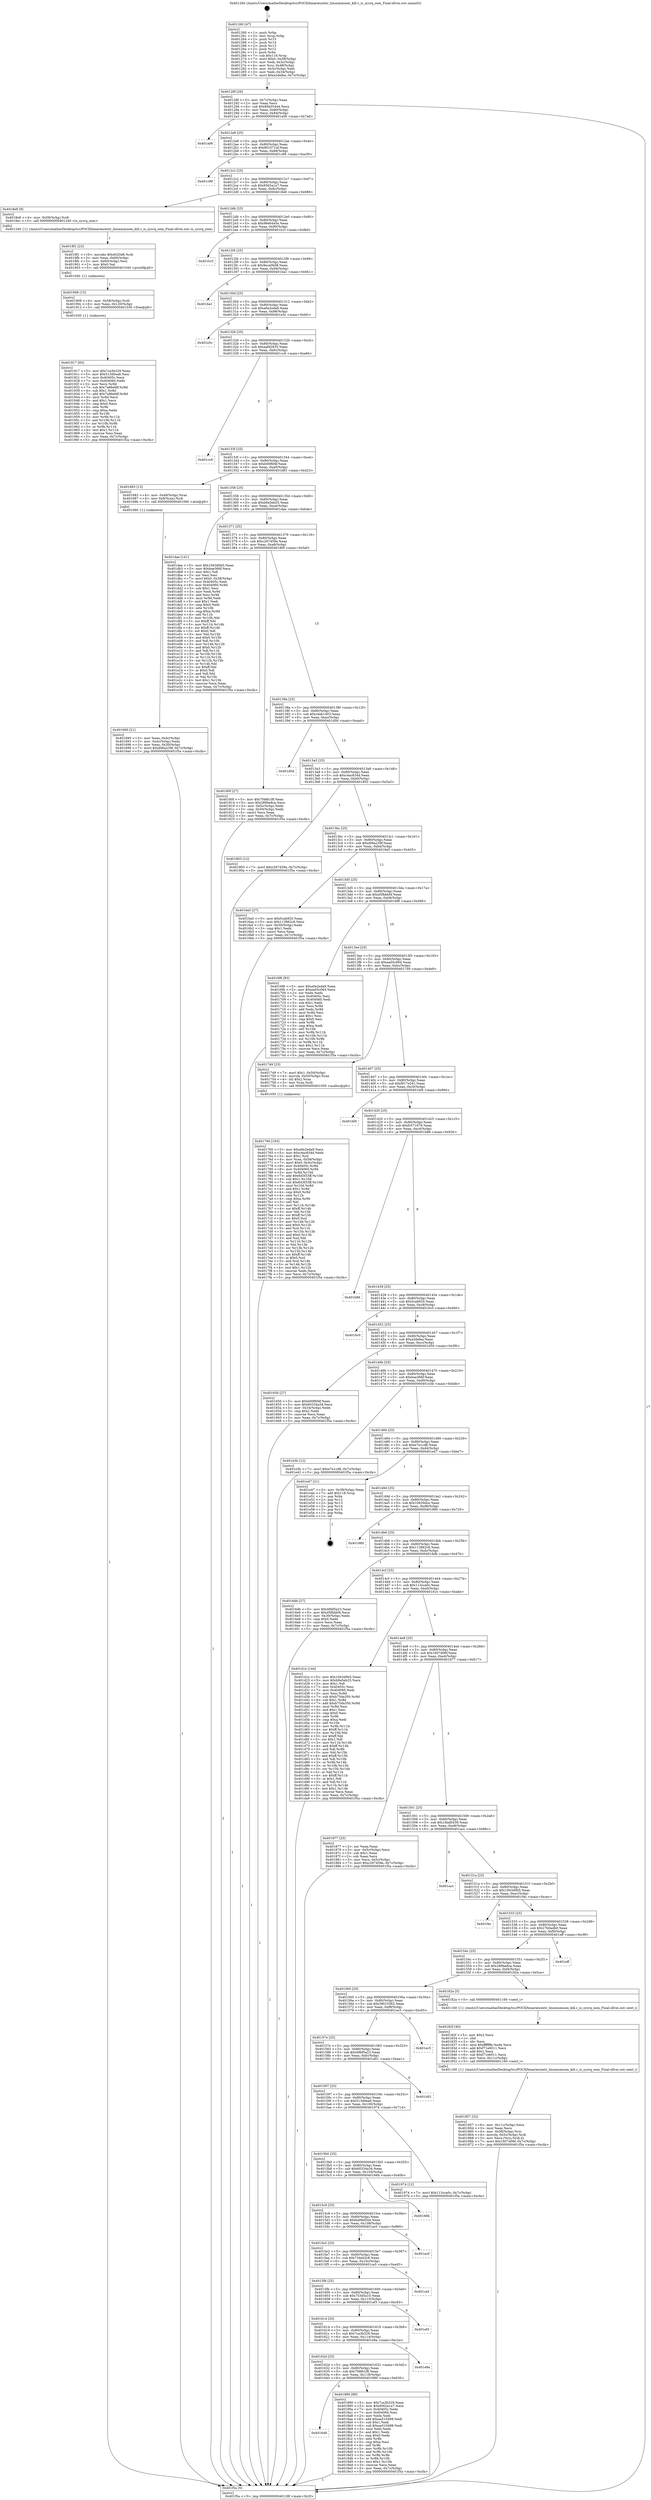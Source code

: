 digraph "0x401260" {
  label = "0x401260 (/mnt/c/Users/mathe/Desktop/tcc/POCII/binaries/extr_linuxmmoom_kill.c_is_sysrq_oom_Final-ollvm.out::main(0))"
  labelloc = "t"
  node[shape=record]

  Entry [label="",width=0.3,height=0.3,shape=circle,fillcolor=black,style=filled]
  "0x40128f" [label="{
     0x40128f [26]\l
     | [instrs]\l
     &nbsp;&nbsp;0x40128f \<+3\>: mov -0x7c(%rbp),%eax\l
     &nbsp;&nbsp;0x401292 \<+2\>: mov %eax,%ecx\l
     &nbsp;&nbsp;0x401294 \<+6\>: sub $0x89a55444,%ecx\l
     &nbsp;&nbsp;0x40129a \<+3\>: mov %eax,-0x80(%rbp)\l
     &nbsp;&nbsp;0x40129d \<+6\>: mov %ecx,-0x84(%rbp)\l
     &nbsp;&nbsp;0x4012a3 \<+6\>: je 0000000000401a06 \<main+0x7a6\>\l
  }"]
  "0x401a06" [label="{
     0x401a06\l
  }", style=dashed]
  "0x4012a9" [label="{
     0x4012a9 [25]\l
     | [instrs]\l
     &nbsp;&nbsp;0x4012a9 \<+5\>: jmp 00000000004012ae \<main+0x4e\>\l
     &nbsp;&nbsp;0x4012ae \<+3\>: mov -0x80(%rbp),%eax\l
     &nbsp;&nbsp;0x4012b1 \<+5\>: sub $0x901071af,%eax\l
     &nbsp;&nbsp;0x4012b6 \<+6\>: mov %eax,-0x88(%rbp)\l
     &nbsp;&nbsp;0x4012bc \<+6\>: je 0000000000401c99 \<main+0xa39\>\l
  }"]
  Exit [label="",width=0.3,height=0.3,shape=circle,fillcolor=black,style=filled,peripheries=2]
  "0x401c99" [label="{
     0x401c99\l
  }", style=dashed]
  "0x4012c2" [label="{
     0x4012c2 [25]\l
     | [instrs]\l
     &nbsp;&nbsp;0x4012c2 \<+5\>: jmp 00000000004012c7 \<main+0x67\>\l
     &nbsp;&nbsp;0x4012c7 \<+3\>: mov -0x80(%rbp),%eax\l
     &nbsp;&nbsp;0x4012ca \<+5\>: sub $0x9562a1a7,%eax\l
     &nbsp;&nbsp;0x4012cf \<+6\>: mov %eax,-0x8c(%rbp)\l
     &nbsp;&nbsp;0x4012d5 \<+6\>: je 00000000004018e8 \<main+0x688\>\l
  }"]
  "0x401917" [label="{
     0x401917 [93]\l
     | [instrs]\l
     &nbsp;&nbsp;0x401917 \<+5\>: mov $0x7ca3b329,%eax\l
     &nbsp;&nbsp;0x40191c \<+5\>: mov $0x513d0ea6,%esi\l
     &nbsp;&nbsp;0x401921 \<+7\>: mov 0x40405c,%ecx\l
     &nbsp;&nbsp;0x401928 \<+7\>: mov 0x404060,%edx\l
     &nbsp;&nbsp;0x40192f \<+3\>: mov %ecx,%r8d\l
     &nbsp;&nbsp;0x401932 \<+7\>: sub $0x7a86efdf,%r8d\l
     &nbsp;&nbsp;0x401939 \<+4\>: sub $0x1,%r8d\l
     &nbsp;&nbsp;0x40193d \<+7\>: add $0x7a86efdf,%r8d\l
     &nbsp;&nbsp;0x401944 \<+4\>: imul %r8d,%ecx\l
     &nbsp;&nbsp;0x401948 \<+3\>: and $0x1,%ecx\l
     &nbsp;&nbsp;0x40194b \<+3\>: cmp $0x0,%ecx\l
     &nbsp;&nbsp;0x40194e \<+4\>: sete %r9b\l
     &nbsp;&nbsp;0x401952 \<+3\>: cmp $0xa,%edx\l
     &nbsp;&nbsp;0x401955 \<+4\>: setl %r10b\l
     &nbsp;&nbsp;0x401959 \<+3\>: mov %r9b,%r11b\l
     &nbsp;&nbsp;0x40195c \<+3\>: and %r10b,%r11b\l
     &nbsp;&nbsp;0x40195f \<+3\>: xor %r10b,%r9b\l
     &nbsp;&nbsp;0x401962 \<+3\>: or %r9b,%r11b\l
     &nbsp;&nbsp;0x401965 \<+4\>: test $0x1,%r11b\l
     &nbsp;&nbsp;0x401969 \<+3\>: cmovne %esi,%eax\l
     &nbsp;&nbsp;0x40196c \<+3\>: mov %eax,-0x7c(%rbp)\l
     &nbsp;&nbsp;0x40196f \<+5\>: jmp 0000000000401f5a \<main+0xcfa\>\l
  }"]
  "0x4018e8" [label="{
     0x4018e8 [9]\l
     | [instrs]\l
     &nbsp;&nbsp;0x4018e8 \<+4\>: mov -0x58(%rbp),%rdi\l
     &nbsp;&nbsp;0x4018ec \<+5\>: call 0000000000401240 \<is_sysrq_oom\>\l
     | [calls]\l
     &nbsp;&nbsp;0x401240 \{1\} (/mnt/c/Users/mathe/Desktop/tcc/POCII/binaries/extr_linuxmmoom_kill.c_is_sysrq_oom_Final-ollvm.out::is_sysrq_oom)\l
  }"]
  "0x4012db" [label="{
     0x4012db [25]\l
     | [instrs]\l
     &nbsp;&nbsp;0x4012db \<+5\>: jmp 00000000004012e0 \<main+0x80\>\l
     &nbsp;&nbsp;0x4012e0 \<+3\>: mov -0x80(%rbp),%eax\l
     &nbsp;&nbsp;0x4012e3 \<+5\>: sub $0x98e6445e,%eax\l
     &nbsp;&nbsp;0x4012e8 \<+6\>: mov %eax,-0x90(%rbp)\l
     &nbsp;&nbsp;0x4012ee \<+6\>: je 0000000000401b1f \<main+0x8bf\>\l
  }"]
  "0x401908" [label="{
     0x401908 [15]\l
     | [instrs]\l
     &nbsp;&nbsp;0x401908 \<+4\>: mov -0x58(%rbp),%rdi\l
     &nbsp;&nbsp;0x40190c \<+6\>: mov %eax,-0x120(%rbp)\l
     &nbsp;&nbsp;0x401912 \<+5\>: call 0000000000401030 \<free@plt\>\l
     | [calls]\l
     &nbsp;&nbsp;0x401030 \{1\} (unknown)\l
  }"]
  "0x401b1f" [label="{
     0x401b1f\l
  }", style=dashed]
  "0x4012f4" [label="{
     0x4012f4 [25]\l
     | [instrs]\l
     &nbsp;&nbsp;0x4012f4 \<+5\>: jmp 00000000004012f9 \<main+0x99\>\l
     &nbsp;&nbsp;0x4012f9 \<+3\>: mov -0x80(%rbp),%eax\l
     &nbsp;&nbsp;0x4012fc \<+5\>: sub $0x9ece06d8,%eax\l
     &nbsp;&nbsp;0x401301 \<+6\>: mov %eax,-0x94(%rbp)\l
     &nbsp;&nbsp;0x401307 \<+6\>: je 0000000000401ba1 \<main+0x941\>\l
  }"]
  "0x4018f1" [label="{
     0x4018f1 [23]\l
     | [instrs]\l
     &nbsp;&nbsp;0x4018f1 \<+10\>: movabs $0x4020d6,%rdi\l
     &nbsp;&nbsp;0x4018fb \<+3\>: mov %eax,-0x60(%rbp)\l
     &nbsp;&nbsp;0x4018fe \<+3\>: mov -0x60(%rbp),%esi\l
     &nbsp;&nbsp;0x401901 \<+2\>: mov $0x0,%al\l
     &nbsp;&nbsp;0x401903 \<+5\>: call 0000000000401040 \<printf@plt\>\l
     | [calls]\l
     &nbsp;&nbsp;0x401040 \{1\} (unknown)\l
  }"]
  "0x401ba1" [label="{
     0x401ba1\l
  }", style=dashed]
  "0x40130d" [label="{
     0x40130d [25]\l
     | [instrs]\l
     &nbsp;&nbsp;0x40130d \<+5\>: jmp 0000000000401312 \<main+0xb2\>\l
     &nbsp;&nbsp;0x401312 \<+3\>: mov -0x80(%rbp),%eax\l
     &nbsp;&nbsp;0x401315 \<+5\>: sub $0xa0e2eda9,%eax\l
     &nbsp;&nbsp;0x40131a \<+6\>: mov %eax,-0x98(%rbp)\l
     &nbsp;&nbsp;0x401320 \<+6\>: je 0000000000401e5c \<main+0xbfc\>\l
  }"]
  "0x401646" [label="{
     0x401646\l
  }", style=dashed]
  "0x401e5c" [label="{
     0x401e5c\l
  }", style=dashed]
  "0x401326" [label="{
     0x401326 [25]\l
     | [instrs]\l
     &nbsp;&nbsp;0x401326 \<+5\>: jmp 000000000040132b \<main+0xcb\>\l
     &nbsp;&nbsp;0x40132b \<+3\>: mov -0x80(%rbp),%eax\l
     &nbsp;&nbsp;0x40132e \<+5\>: sub $0xaafd2835,%eax\l
     &nbsp;&nbsp;0x401333 \<+6\>: mov %eax,-0x9c(%rbp)\l
     &nbsp;&nbsp;0x401339 \<+6\>: je 0000000000401cc6 \<main+0xa66\>\l
  }"]
  "0x401890" [label="{
     0x401890 [88]\l
     | [instrs]\l
     &nbsp;&nbsp;0x401890 \<+5\>: mov $0x7ca3b329,%eax\l
     &nbsp;&nbsp;0x401895 \<+5\>: mov $0x9562a1a7,%ecx\l
     &nbsp;&nbsp;0x40189a \<+7\>: mov 0x40405c,%edx\l
     &nbsp;&nbsp;0x4018a1 \<+7\>: mov 0x404060,%esi\l
     &nbsp;&nbsp;0x4018a8 \<+2\>: mov %edx,%edi\l
     &nbsp;&nbsp;0x4018aa \<+6\>: add $0xaa510498,%edi\l
     &nbsp;&nbsp;0x4018b0 \<+3\>: sub $0x1,%edi\l
     &nbsp;&nbsp;0x4018b3 \<+6\>: sub $0xaa510498,%edi\l
     &nbsp;&nbsp;0x4018b9 \<+3\>: imul %edi,%edx\l
     &nbsp;&nbsp;0x4018bc \<+3\>: and $0x1,%edx\l
     &nbsp;&nbsp;0x4018bf \<+3\>: cmp $0x0,%edx\l
     &nbsp;&nbsp;0x4018c2 \<+4\>: sete %r8b\l
     &nbsp;&nbsp;0x4018c6 \<+3\>: cmp $0xa,%esi\l
     &nbsp;&nbsp;0x4018c9 \<+4\>: setl %r9b\l
     &nbsp;&nbsp;0x4018cd \<+3\>: mov %r8b,%r10b\l
     &nbsp;&nbsp;0x4018d0 \<+3\>: and %r9b,%r10b\l
     &nbsp;&nbsp;0x4018d3 \<+3\>: xor %r9b,%r8b\l
     &nbsp;&nbsp;0x4018d6 \<+3\>: or %r8b,%r10b\l
     &nbsp;&nbsp;0x4018d9 \<+4\>: test $0x1,%r10b\l
     &nbsp;&nbsp;0x4018dd \<+3\>: cmovne %ecx,%eax\l
     &nbsp;&nbsp;0x4018e0 \<+3\>: mov %eax,-0x7c(%rbp)\l
     &nbsp;&nbsp;0x4018e3 \<+5\>: jmp 0000000000401f5a \<main+0xcfa\>\l
  }"]
  "0x401cc6" [label="{
     0x401cc6\l
  }", style=dashed]
  "0x40133f" [label="{
     0x40133f [25]\l
     | [instrs]\l
     &nbsp;&nbsp;0x40133f \<+5\>: jmp 0000000000401344 \<main+0xe4\>\l
     &nbsp;&nbsp;0x401344 \<+3\>: mov -0x80(%rbp),%eax\l
     &nbsp;&nbsp;0x401347 \<+5\>: sub $0xb00f6f4f,%eax\l
     &nbsp;&nbsp;0x40134c \<+6\>: mov %eax,-0xa0(%rbp)\l
     &nbsp;&nbsp;0x401352 \<+6\>: je 0000000000401683 \<main+0x423\>\l
  }"]
  "0x40162d" [label="{
     0x40162d [25]\l
     | [instrs]\l
     &nbsp;&nbsp;0x40162d \<+5\>: jmp 0000000000401632 \<main+0x3d2\>\l
     &nbsp;&nbsp;0x401632 \<+3\>: mov -0x80(%rbp),%eax\l
     &nbsp;&nbsp;0x401635 \<+5\>: sub $0x7f48b1f8,%eax\l
     &nbsp;&nbsp;0x40163a \<+6\>: mov %eax,-0x118(%rbp)\l
     &nbsp;&nbsp;0x401640 \<+6\>: je 0000000000401890 \<main+0x630\>\l
  }"]
  "0x401683" [label="{
     0x401683 [13]\l
     | [instrs]\l
     &nbsp;&nbsp;0x401683 \<+4\>: mov -0x48(%rbp),%rax\l
     &nbsp;&nbsp;0x401687 \<+4\>: mov 0x8(%rax),%rdi\l
     &nbsp;&nbsp;0x40168b \<+5\>: call 0000000000401060 \<atoi@plt\>\l
     | [calls]\l
     &nbsp;&nbsp;0x401060 \{1\} (unknown)\l
  }"]
  "0x401358" [label="{
     0x401358 [25]\l
     | [instrs]\l
     &nbsp;&nbsp;0x401358 \<+5\>: jmp 000000000040135d \<main+0xfd\>\l
     &nbsp;&nbsp;0x40135d \<+3\>: mov -0x80(%rbp),%eax\l
     &nbsp;&nbsp;0x401360 \<+5\>: sub $0xb9a5eb25,%eax\l
     &nbsp;&nbsp;0x401365 \<+6\>: mov %eax,-0xa4(%rbp)\l
     &nbsp;&nbsp;0x40136b \<+6\>: je 0000000000401dae \<main+0xb4e\>\l
  }"]
  "0x401e8a" [label="{
     0x401e8a\l
  }", style=dashed]
  "0x401dae" [label="{
     0x401dae [141]\l
     | [instrs]\l
     &nbsp;&nbsp;0x401dae \<+5\>: mov $0x1943d0b5,%eax\l
     &nbsp;&nbsp;0x401db3 \<+5\>: mov $0xbae366f,%ecx\l
     &nbsp;&nbsp;0x401db8 \<+2\>: mov $0x1,%dl\l
     &nbsp;&nbsp;0x401dba \<+2\>: xor %esi,%esi\l
     &nbsp;&nbsp;0x401dbc \<+7\>: movl $0x0,-0x38(%rbp)\l
     &nbsp;&nbsp;0x401dc3 \<+7\>: mov 0x40405c,%edi\l
     &nbsp;&nbsp;0x401dca \<+8\>: mov 0x404060,%r8d\l
     &nbsp;&nbsp;0x401dd2 \<+3\>: sub $0x1,%esi\l
     &nbsp;&nbsp;0x401dd5 \<+3\>: mov %edi,%r9d\l
     &nbsp;&nbsp;0x401dd8 \<+3\>: add %esi,%r9d\l
     &nbsp;&nbsp;0x401ddb \<+4\>: imul %r9d,%edi\l
     &nbsp;&nbsp;0x401ddf \<+3\>: and $0x1,%edi\l
     &nbsp;&nbsp;0x401de2 \<+3\>: cmp $0x0,%edi\l
     &nbsp;&nbsp;0x401de5 \<+4\>: sete %r10b\l
     &nbsp;&nbsp;0x401de9 \<+4\>: cmp $0xa,%r8d\l
     &nbsp;&nbsp;0x401ded \<+4\>: setl %r11b\l
     &nbsp;&nbsp;0x401df1 \<+3\>: mov %r10b,%bl\l
     &nbsp;&nbsp;0x401df4 \<+3\>: xor $0xff,%bl\l
     &nbsp;&nbsp;0x401df7 \<+3\>: mov %r11b,%r14b\l
     &nbsp;&nbsp;0x401dfa \<+4\>: xor $0xff,%r14b\l
     &nbsp;&nbsp;0x401dfe \<+3\>: xor $0x0,%dl\l
     &nbsp;&nbsp;0x401e01 \<+3\>: mov %bl,%r15b\l
     &nbsp;&nbsp;0x401e04 \<+4\>: and $0x0,%r15b\l
     &nbsp;&nbsp;0x401e08 \<+3\>: and %dl,%r10b\l
     &nbsp;&nbsp;0x401e0b \<+3\>: mov %r14b,%r12b\l
     &nbsp;&nbsp;0x401e0e \<+4\>: and $0x0,%r12b\l
     &nbsp;&nbsp;0x401e12 \<+3\>: and %dl,%r11b\l
     &nbsp;&nbsp;0x401e15 \<+3\>: or %r10b,%r15b\l
     &nbsp;&nbsp;0x401e18 \<+3\>: or %r11b,%r12b\l
     &nbsp;&nbsp;0x401e1b \<+3\>: xor %r12b,%r15b\l
     &nbsp;&nbsp;0x401e1e \<+3\>: or %r14b,%bl\l
     &nbsp;&nbsp;0x401e21 \<+3\>: xor $0xff,%bl\l
     &nbsp;&nbsp;0x401e24 \<+3\>: or $0x0,%dl\l
     &nbsp;&nbsp;0x401e27 \<+2\>: and %dl,%bl\l
     &nbsp;&nbsp;0x401e29 \<+3\>: or %bl,%r15b\l
     &nbsp;&nbsp;0x401e2c \<+4\>: test $0x1,%r15b\l
     &nbsp;&nbsp;0x401e30 \<+3\>: cmovne %ecx,%eax\l
     &nbsp;&nbsp;0x401e33 \<+3\>: mov %eax,-0x7c(%rbp)\l
     &nbsp;&nbsp;0x401e36 \<+5\>: jmp 0000000000401f5a \<main+0xcfa\>\l
  }"]
  "0x401371" [label="{
     0x401371 [25]\l
     | [instrs]\l
     &nbsp;&nbsp;0x401371 \<+5\>: jmp 0000000000401376 \<main+0x116\>\l
     &nbsp;&nbsp;0x401376 \<+3\>: mov -0x80(%rbp),%eax\l
     &nbsp;&nbsp;0x401379 \<+5\>: sub $0xc267459e,%eax\l
     &nbsp;&nbsp;0x40137e \<+6\>: mov %eax,-0xa8(%rbp)\l
     &nbsp;&nbsp;0x401384 \<+6\>: je 000000000040180f \<main+0x5af\>\l
  }"]
  "0x401614" [label="{
     0x401614 [25]\l
     | [instrs]\l
     &nbsp;&nbsp;0x401614 \<+5\>: jmp 0000000000401619 \<main+0x3b9\>\l
     &nbsp;&nbsp;0x401619 \<+3\>: mov -0x80(%rbp),%eax\l
     &nbsp;&nbsp;0x40161c \<+5\>: sub $0x7ca3b329,%eax\l
     &nbsp;&nbsp;0x401621 \<+6\>: mov %eax,-0x114(%rbp)\l
     &nbsp;&nbsp;0x401627 \<+6\>: je 0000000000401e8a \<main+0xc2a\>\l
  }"]
  "0x40180f" [label="{
     0x40180f [27]\l
     | [instrs]\l
     &nbsp;&nbsp;0x40180f \<+5\>: mov $0x7f48b1f8,%eax\l
     &nbsp;&nbsp;0x401814 \<+5\>: mov $0x289be8ca,%ecx\l
     &nbsp;&nbsp;0x401819 \<+3\>: mov -0x5c(%rbp),%edx\l
     &nbsp;&nbsp;0x40181c \<+3\>: cmp -0x50(%rbp),%edx\l
     &nbsp;&nbsp;0x40181f \<+3\>: cmovl %ecx,%eax\l
     &nbsp;&nbsp;0x401822 \<+3\>: mov %eax,-0x7c(%rbp)\l
     &nbsp;&nbsp;0x401825 \<+5\>: jmp 0000000000401f5a \<main+0xcfa\>\l
  }"]
  "0x40138a" [label="{
     0x40138a [25]\l
     | [instrs]\l
     &nbsp;&nbsp;0x40138a \<+5\>: jmp 000000000040138f \<main+0x12f\>\l
     &nbsp;&nbsp;0x40138f \<+3\>: mov -0x80(%rbp),%eax\l
     &nbsp;&nbsp;0x401392 \<+5\>: sub $0xc4ab1403,%eax\l
     &nbsp;&nbsp;0x401397 \<+6\>: mov %eax,-0xac(%rbp)\l
     &nbsp;&nbsp;0x40139d \<+6\>: je 0000000000401d0d \<main+0xaad\>\l
  }"]
  "0x401ef3" [label="{
     0x401ef3\l
  }", style=dashed]
  "0x401d0d" [label="{
     0x401d0d\l
  }", style=dashed]
  "0x4013a3" [label="{
     0x4013a3 [25]\l
     | [instrs]\l
     &nbsp;&nbsp;0x4013a3 \<+5\>: jmp 00000000004013a8 \<main+0x148\>\l
     &nbsp;&nbsp;0x4013a8 \<+3\>: mov -0x80(%rbp),%eax\l
     &nbsp;&nbsp;0x4013ab \<+5\>: sub $0xc4ac834d,%eax\l
     &nbsp;&nbsp;0x4013b0 \<+6\>: mov %eax,-0xb0(%rbp)\l
     &nbsp;&nbsp;0x4013b6 \<+6\>: je 0000000000401803 \<main+0x5a3\>\l
  }"]
  "0x4015fb" [label="{
     0x4015fb [25]\l
     | [instrs]\l
     &nbsp;&nbsp;0x4015fb \<+5\>: jmp 0000000000401600 \<main+0x3a0\>\l
     &nbsp;&nbsp;0x401600 \<+3\>: mov -0x80(%rbp),%eax\l
     &nbsp;&nbsp;0x401603 \<+5\>: sub $0x753d5a10,%eax\l
     &nbsp;&nbsp;0x401608 \<+6\>: mov %eax,-0x110(%rbp)\l
     &nbsp;&nbsp;0x40160e \<+6\>: je 0000000000401ef3 \<main+0xc93\>\l
  }"]
  "0x401803" [label="{
     0x401803 [12]\l
     | [instrs]\l
     &nbsp;&nbsp;0x401803 \<+7\>: movl $0xc267459e,-0x7c(%rbp)\l
     &nbsp;&nbsp;0x40180a \<+5\>: jmp 0000000000401f5a \<main+0xcfa\>\l
  }"]
  "0x4013bc" [label="{
     0x4013bc [25]\l
     | [instrs]\l
     &nbsp;&nbsp;0x4013bc \<+5\>: jmp 00000000004013c1 \<main+0x161\>\l
     &nbsp;&nbsp;0x4013c1 \<+3\>: mov -0x80(%rbp),%eax\l
     &nbsp;&nbsp;0x4013c4 \<+5\>: sub $0xd06a239f,%eax\l
     &nbsp;&nbsp;0x4013c9 \<+6\>: mov %eax,-0xb4(%rbp)\l
     &nbsp;&nbsp;0x4013cf \<+6\>: je 00000000004016a5 \<main+0x445\>\l
  }"]
  "0x401ca5" [label="{
     0x401ca5\l
  }", style=dashed]
  "0x4016a5" [label="{
     0x4016a5 [27]\l
     | [instrs]\l
     &nbsp;&nbsp;0x4016a5 \<+5\>: mov $0x5cab920,%eax\l
     &nbsp;&nbsp;0x4016aa \<+5\>: mov $0x113862c6,%ecx\l
     &nbsp;&nbsp;0x4016af \<+3\>: mov -0x30(%rbp),%edx\l
     &nbsp;&nbsp;0x4016b2 \<+3\>: cmp $0x1,%edx\l
     &nbsp;&nbsp;0x4016b5 \<+3\>: cmovl %ecx,%eax\l
     &nbsp;&nbsp;0x4016b8 \<+3\>: mov %eax,-0x7c(%rbp)\l
     &nbsp;&nbsp;0x4016bb \<+5\>: jmp 0000000000401f5a \<main+0xcfa\>\l
  }"]
  "0x4013d5" [label="{
     0x4013d5 [25]\l
     | [instrs]\l
     &nbsp;&nbsp;0x4013d5 \<+5\>: jmp 00000000004013da \<main+0x17a\>\l
     &nbsp;&nbsp;0x4013da \<+3\>: mov -0x80(%rbp),%eax\l
     &nbsp;&nbsp;0x4013dd \<+5\>: sub $0xd5fbbbf4,%eax\l
     &nbsp;&nbsp;0x4013e2 \<+6\>: mov %eax,-0xb8(%rbp)\l
     &nbsp;&nbsp;0x4013e8 \<+6\>: je 00000000004016f6 \<main+0x496\>\l
  }"]
  "0x4015e2" [label="{
     0x4015e2 [25]\l
     | [instrs]\l
     &nbsp;&nbsp;0x4015e2 \<+5\>: jmp 00000000004015e7 \<main+0x387\>\l
     &nbsp;&nbsp;0x4015e7 \<+3\>: mov -0x80(%rbp),%eax\l
     &nbsp;&nbsp;0x4015ea \<+5\>: sub $0x734e02c8,%eax\l
     &nbsp;&nbsp;0x4015ef \<+6\>: mov %eax,-0x10c(%rbp)\l
     &nbsp;&nbsp;0x4015f5 \<+6\>: je 0000000000401ca5 \<main+0xa45\>\l
  }"]
  "0x4016f6" [label="{
     0x4016f6 [83]\l
     | [instrs]\l
     &nbsp;&nbsp;0x4016f6 \<+5\>: mov $0xa0e2eda9,%eax\l
     &nbsp;&nbsp;0x4016fb \<+5\>: mov $0xea05c064,%ecx\l
     &nbsp;&nbsp;0x401700 \<+2\>: xor %edx,%edx\l
     &nbsp;&nbsp;0x401702 \<+7\>: mov 0x40405c,%esi\l
     &nbsp;&nbsp;0x401709 \<+7\>: mov 0x404060,%edi\l
     &nbsp;&nbsp;0x401710 \<+3\>: sub $0x1,%edx\l
     &nbsp;&nbsp;0x401713 \<+3\>: mov %esi,%r8d\l
     &nbsp;&nbsp;0x401716 \<+3\>: add %edx,%r8d\l
     &nbsp;&nbsp;0x401719 \<+4\>: imul %r8d,%esi\l
     &nbsp;&nbsp;0x40171d \<+3\>: and $0x1,%esi\l
     &nbsp;&nbsp;0x401720 \<+3\>: cmp $0x0,%esi\l
     &nbsp;&nbsp;0x401723 \<+4\>: sete %r9b\l
     &nbsp;&nbsp;0x401727 \<+3\>: cmp $0xa,%edi\l
     &nbsp;&nbsp;0x40172a \<+4\>: setl %r10b\l
     &nbsp;&nbsp;0x40172e \<+3\>: mov %r9b,%r11b\l
     &nbsp;&nbsp;0x401731 \<+3\>: and %r10b,%r11b\l
     &nbsp;&nbsp;0x401734 \<+3\>: xor %r10b,%r9b\l
     &nbsp;&nbsp;0x401737 \<+3\>: or %r9b,%r11b\l
     &nbsp;&nbsp;0x40173a \<+4\>: test $0x1,%r11b\l
     &nbsp;&nbsp;0x40173e \<+3\>: cmovne %ecx,%eax\l
     &nbsp;&nbsp;0x401741 \<+3\>: mov %eax,-0x7c(%rbp)\l
     &nbsp;&nbsp;0x401744 \<+5\>: jmp 0000000000401f5a \<main+0xcfa\>\l
  }"]
  "0x4013ee" [label="{
     0x4013ee [25]\l
     | [instrs]\l
     &nbsp;&nbsp;0x4013ee \<+5\>: jmp 00000000004013f3 \<main+0x193\>\l
     &nbsp;&nbsp;0x4013f3 \<+3\>: mov -0x80(%rbp),%eax\l
     &nbsp;&nbsp;0x4013f6 \<+5\>: sub $0xea05c064,%eax\l
     &nbsp;&nbsp;0x4013fb \<+6\>: mov %eax,-0xbc(%rbp)\l
     &nbsp;&nbsp;0x401401 \<+6\>: je 0000000000401749 \<main+0x4e9\>\l
  }"]
  "0x401ac0" [label="{
     0x401ac0\l
  }", style=dashed]
  "0x401749" [label="{
     0x401749 [23]\l
     | [instrs]\l
     &nbsp;&nbsp;0x401749 \<+7\>: movl $0x1,-0x50(%rbp)\l
     &nbsp;&nbsp;0x401750 \<+4\>: movslq -0x50(%rbp),%rax\l
     &nbsp;&nbsp;0x401754 \<+4\>: shl $0x2,%rax\l
     &nbsp;&nbsp;0x401758 \<+3\>: mov %rax,%rdi\l
     &nbsp;&nbsp;0x40175b \<+5\>: call 0000000000401050 \<malloc@plt\>\l
     | [calls]\l
     &nbsp;&nbsp;0x401050 \{1\} (unknown)\l
  }"]
  "0x401407" [label="{
     0x401407 [25]\l
     | [instrs]\l
     &nbsp;&nbsp;0x401407 \<+5\>: jmp 000000000040140c \<main+0x1ac\>\l
     &nbsp;&nbsp;0x40140c \<+3\>: mov -0x80(%rbp),%eax\l
     &nbsp;&nbsp;0x40140f \<+5\>: sub $0xf917e341,%eax\l
     &nbsp;&nbsp;0x401414 \<+6\>: mov %eax,-0xc0(%rbp)\l
     &nbsp;&nbsp;0x40141a \<+6\>: je 0000000000401bf4 \<main+0x994\>\l
  }"]
  "0x4015c9" [label="{
     0x4015c9 [25]\l
     | [instrs]\l
     &nbsp;&nbsp;0x4015c9 \<+5\>: jmp 00000000004015ce \<main+0x36e\>\l
     &nbsp;&nbsp;0x4015ce \<+3\>: mov -0x80(%rbp),%eax\l
     &nbsp;&nbsp;0x4015d1 \<+5\>: sub $0x6a06d544,%eax\l
     &nbsp;&nbsp;0x4015d6 \<+6\>: mov %eax,-0x108(%rbp)\l
     &nbsp;&nbsp;0x4015dc \<+6\>: je 0000000000401ac0 \<main+0x860\>\l
  }"]
  "0x401bf4" [label="{
     0x401bf4\l
  }", style=dashed]
  "0x401420" [label="{
     0x401420 [25]\l
     | [instrs]\l
     &nbsp;&nbsp;0x401420 \<+5\>: jmp 0000000000401425 \<main+0x1c5\>\l
     &nbsp;&nbsp;0x401425 \<+3\>: mov -0x80(%rbp),%eax\l
     &nbsp;&nbsp;0x401428 \<+5\>: sub $0xfc571676,%eax\l
     &nbsp;&nbsp;0x40142d \<+6\>: mov %eax,-0xc4(%rbp)\l
     &nbsp;&nbsp;0x401433 \<+6\>: je 0000000000401b86 \<main+0x926\>\l
  }"]
  "0x40166b" [label="{
     0x40166b\l
  }", style=dashed]
  "0x401b86" [label="{
     0x401b86\l
  }", style=dashed]
  "0x401439" [label="{
     0x401439 [25]\l
     | [instrs]\l
     &nbsp;&nbsp;0x401439 \<+5\>: jmp 000000000040143e \<main+0x1de\>\l
     &nbsp;&nbsp;0x40143e \<+3\>: mov -0x80(%rbp),%eax\l
     &nbsp;&nbsp;0x401441 \<+5\>: sub $0x5cab920,%eax\l
     &nbsp;&nbsp;0x401446 \<+6\>: mov %eax,-0xc8(%rbp)\l
     &nbsp;&nbsp;0x40144c \<+6\>: je 00000000004016c0 \<main+0x460\>\l
  }"]
  "0x4015b0" [label="{
     0x4015b0 [25]\l
     | [instrs]\l
     &nbsp;&nbsp;0x4015b0 \<+5\>: jmp 00000000004015b5 \<main+0x355\>\l
     &nbsp;&nbsp;0x4015b5 \<+3\>: mov -0x80(%rbp),%eax\l
     &nbsp;&nbsp;0x4015b8 \<+5\>: sub $0x60334a34,%eax\l
     &nbsp;&nbsp;0x4015bd \<+6\>: mov %eax,-0x104(%rbp)\l
     &nbsp;&nbsp;0x4015c3 \<+6\>: je 000000000040166b \<main+0x40b\>\l
  }"]
  "0x4016c0" [label="{
     0x4016c0\l
  }", style=dashed]
  "0x401452" [label="{
     0x401452 [25]\l
     | [instrs]\l
     &nbsp;&nbsp;0x401452 \<+5\>: jmp 0000000000401457 \<main+0x1f7\>\l
     &nbsp;&nbsp;0x401457 \<+3\>: mov -0x80(%rbp),%eax\l
     &nbsp;&nbsp;0x40145a \<+5\>: sub $0xa3defea,%eax\l
     &nbsp;&nbsp;0x40145f \<+6\>: mov %eax,-0xcc(%rbp)\l
     &nbsp;&nbsp;0x401465 \<+6\>: je 0000000000401650 \<main+0x3f0\>\l
  }"]
  "0x401974" [label="{
     0x401974 [12]\l
     | [instrs]\l
     &nbsp;&nbsp;0x401974 \<+7\>: movl $0x113cca0c,-0x7c(%rbp)\l
     &nbsp;&nbsp;0x40197b \<+5\>: jmp 0000000000401f5a \<main+0xcfa\>\l
  }"]
  "0x401650" [label="{
     0x401650 [27]\l
     | [instrs]\l
     &nbsp;&nbsp;0x401650 \<+5\>: mov $0xb00f6f4f,%eax\l
     &nbsp;&nbsp;0x401655 \<+5\>: mov $0x60334a34,%ecx\l
     &nbsp;&nbsp;0x40165a \<+3\>: mov -0x34(%rbp),%edx\l
     &nbsp;&nbsp;0x40165d \<+3\>: cmp $0x2,%edx\l
     &nbsp;&nbsp;0x401660 \<+3\>: cmovne %ecx,%eax\l
     &nbsp;&nbsp;0x401663 \<+3\>: mov %eax,-0x7c(%rbp)\l
     &nbsp;&nbsp;0x401666 \<+5\>: jmp 0000000000401f5a \<main+0xcfa\>\l
  }"]
  "0x40146b" [label="{
     0x40146b [25]\l
     | [instrs]\l
     &nbsp;&nbsp;0x40146b \<+5\>: jmp 0000000000401470 \<main+0x210\>\l
     &nbsp;&nbsp;0x401470 \<+3\>: mov -0x80(%rbp),%eax\l
     &nbsp;&nbsp;0x401473 \<+5\>: sub $0xbae366f,%eax\l
     &nbsp;&nbsp;0x401478 \<+6\>: mov %eax,-0xd0(%rbp)\l
     &nbsp;&nbsp;0x40147e \<+6\>: je 0000000000401e3b \<main+0xbdb\>\l
  }"]
  "0x401f5a" [label="{
     0x401f5a [5]\l
     | [instrs]\l
     &nbsp;&nbsp;0x401f5a \<+5\>: jmp 000000000040128f \<main+0x2f\>\l
  }"]
  "0x401260" [label="{
     0x401260 [47]\l
     | [instrs]\l
     &nbsp;&nbsp;0x401260 \<+1\>: push %rbp\l
     &nbsp;&nbsp;0x401261 \<+3\>: mov %rsp,%rbp\l
     &nbsp;&nbsp;0x401264 \<+2\>: push %r15\l
     &nbsp;&nbsp;0x401266 \<+2\>: push %r14\l
     &nbsp;&nbsp;0x401268 \<+2\>: push %r13\l
     &nbsp;&nbsp;0x40126a \<+2\>: push %r12\l
     &nbsp;&nbsp;0x40126c \<+1\>: push %rbx\l
     &nbsp;&nbsp;0x40126d \<+7\>: sub $0x118,%rsp\l
     &nbsp;&nbsp;0x401274 \<+7\>: movl $0x0,-0x38(%rbp)\l
     &nbsp;&nbsp;0x40127b \<+3\>: mov %edi,-0x3c(%rbp)\l
     &nbsp;&nbsp;0x40127e \<+4\>: mov %rsi,-0x48(%rbp)\l
     &nbsp;&nbsp;0x401282 \<+3\>: mov -0x3c(%rbp),%edi\l
     &nbsp;&nbsp;0x401285 \<+3\>: mov %edi,-0x34(%rbp)\l
     &nbsp;&nbsp;0x401288 \<+7\>: movl $0xa3defea,-0x7c(%rbp)\l
  }"]
  "0x401690" [label="{
     0x401690 [21]\l
     | [instrs]\l
     &nbsp;&nbsp;0x401690 \<+3\>: mov %eax,-0x4c(%rbp)\l
     &nbsp;&nbsp;0x401693 \<+3\>: mov -0x4c(%rbp),%eax\l
     &nbsp;&nbsp;0x401696 \<+3\>: mov %eax,-0x30(%rbp)\l
     &nbsp;&nbsp;0x401699 \<+7\>: movl $0xd06a239f,-0x7c(%rbp)\l
     &nbsp;&nbsp;0x4016a0 \<+5\>: jmp 0000000000401f5a \<main+0xcfa\>\l
  }"]
  "0x401597" [label="{
     0x401597 [25]\l
     | [instrs]\l
     &nbsp;&nbsp;0x401597 \<+5\>: jmp 000000000040159c \<main+0x33c\>\l
     &nbsp;&nbsp;0x40159c \<+3\>: mov -0x80(%rbp),%eax\l
     &nbsp;&nbsp;0x40159f \<+5\>: sub $0x513d0ea6,%eax\l
     &nbsp;&nbsp;0x4015a4 \<+6\>: mov %eax,-0x100(%rbp)\l
     &nbsp;&nbsp;0x4015aa \<+6\>: je 0000000000401974 \<main+0x714\>\l
  }"]
  "0x401e3b" [label="{
     0x401e3b [12]\l
     | [instrs]\l
     &nbsp;&nbsp;0x401e3b \<+7\>: movl $0xe7e1cd8,-0x7c(%rbp)\l
     &nbsp;&nbsp;0x401e42 \<+5\>: jmp 0000000000401f5a \<main+0xcfa\>\l
  }"]
  "0x401484" [label="{
     0x401484 [25]\l
     | [instrs]\l
     &nbsp;&nbsp;0x401484 \<+5\>: jmp 0000000000401489 \<main+0x229\>\l
     &nbsp;&nbsp;0x401489 \<+3\>: mov -0x80(%rbp),%eax\l
     &nbsp;&nbsp;0x40148c \<+5\>: sub $0xe7e1cd8,%eax\l
     &nbsp;&nbsp;0x401491 \<+6\>: mov %eax,-0xd4(%rbp)\l
     &nbsp;&nbsp;0x401497 \<+6\>: je 0000000000401e47 \<main+0xbe7\>\l
  }"]
  "0x401d01" [label="{
     0x401d01\l
  }", style=dashed]
  "0x401e47" [label="{
     0x401e47 [21]\l
     | [instrs]\l
     &nbsp;&nbsp;0x401e47 \<+3\>: mov -0x38(%rbp),%eax\l
     &nbsp;&nbsp;0x401e4a \<+7\>: add $0x118,%rsp\l
     &nbsp;&nbsp;0x401e51 \<+1\>: pop %rbx\l
     &nbsp;&nbsp;0x401e52 \<+2\>: pop %r12\l
     &nbsp;&nbsp;0x401e54 \<+2\>: pop %r13\l
     &nbsp;&nbsp;0x401e56 \<+2\>: pop %r14\l
     &nbsp;&nbsp;0x401e58 \<+2\>: pop %r15\l
     &nbsp;&nbsp;0x401e5a \<+1\>: pop %rbp\l
     &nbsp;&nbsp;0x401e5b \<+1\>: ret\l
  }"]
  "0x40149d" [label="{
     0x40149d [25]\l
     | [instrs]\l
     &nbsp;&nbsp;0x40149d \<+5\>: jmp 00000000004014a2 \<main+0x242\>\l
     &nbsp;&nbsp;0x4014a2 \<+3\>: mov -0x80(%rbp),%eax\l
     &nbsp;&nbsp;0x4014a5 \<+5\>: sub $0x10629dce,%eax\l
     &nbsp;&nbsp;0x4014aa \<+6\>: mov %eax,-0xd8(%rbp)\l
     &nbsp;&nbsp;0x4014b0 \<+6\>: je 0000000000401980 \<main+0x720\>\l
  }"]
  "0x40157e" [label="{
     0x40157e [25]\l
     | [instrs]\l
     &nbsp;&nbsp;0x40157e \<+5\>: jmp 0000000000401583 \<main+0x323\>\l
     &nbsp;&nbsp;0x401583 \<+3\>: mov -0x80(%rbp),%eax\l
     &nbsp;&nbsp;0x401586 \<+5\>: sub $0x49bf5a23,%eax\l
     &nbsp;&nbsp;0x40158b \<+6\>: mov %eax,-0xfc(%rbp)\l
     &nbsp;&nbsp;0x401591 \<+6\>: je 0000000000401d01 \<main+0xaa1\>\l
  }"]
  "0x401980" [label="{
     0x401980\l
  }", style=dashed]
  "0x4014b6" [label="{
     0x4014b6 [25]\l
     | [instrs]\l
     &nbsp;&nbsp;0x4014b6 \<+5\>: jmp 00000000004014bb \<main+0x25b\>\l
     &nbsp;&nbsp;0x4014bb \<+3\>: mov -0x80(%rbp),%eax\l
     &nbsp;&nbsp;0x4014be \<+5\>: sub $0x113862c6,%eax\l
     &nbsp;&nbsp;0x4014c3 \<+6\>: mov %eax,-0xdc(%rbp)\l
     &nbsp;&nbsp;0x4014c9 \<+6\>: je 00000000004016db \<main+0x47b\>\l
  }"]
  "0x401ec5" [label="{
     0x401ec5\l
  }", style=dashed]
  "0x4016db" [label="{
     0x4016db [27]\l
     | [instrs]\l
     &nbsp;&nbsp;0x4016db \<+5\>: mov $0x49bf5a23,%eax\l
     &nbsp;&nbsp;0x4016e0 \<+5\>: mov $0xd5fbbbf4,%ecx\l
     &nbsp;&nbsp;0x4016e5 \<+3\>: mov -0x30(%rbp),%edx\l
     &nbsp;&nbsp;0x4016e8 \<+3\>: cmp $0x0,%edx\l
     &nbsp;&nbsp;0x4016eb \<+3\>: cmove %ecx,%eax\l
     &nbsp;&nbsp;0x4016ee \<+3\>: mov %eax,-0x7c(%rbp)\l
     &nbsp;&nbsp;0x4016f1 \<+5\>: jmp 0000000000401f5a \<main+0xcfa\>\l
  }"]
  "0x4014cf" [label="{
     0x4014cf [25]\l
     | [instrs]\l
     &nbsp;&nbsp;0x4014cf \<+5\>: jmp 00000000004014d4 \<main+0x274\>\l
     &nbsp;&nbsp;0x4014d4 \<+3\>: mov -0x80(%rbp),%eax\l
     &nbsp;&nbsp;0x4014d7 \<+5\>: sub $0x113cca0c,%eax\l
     &nbsp;&nbsp;0x4014dc \<+6\>: mov %eax,-0xe0(%rbp)\l
     &nbsp;&nbsp;0x4014e2 \<+6\>: je 0000000000401d1e \<main+0xabe\>\l
  }"]
  "0x401760" [label="{
     0x401760 [163]\l
     | [instrs]\l
     &nbsp;&nbsp;0x401760 \<+5\>: mov $0xa0e2eda9,%ecx\l
     &nbsp;&nbsp;0x401765 \<+5\>: mov $0xc4ac834d,%edx\l
     &nbsp;&nbsp;0x40176a \<+3\>: mov $0x1,%sil\l
     &nbsp;&nbsp;0x40176d \<+4\>: mov %rax,-0x58(%rbp)\l
     &nbsp;&nbsp;0x401771 \<+7\>: movl $0x0,-0x5c(%rbp)\l
     &nbsp;&nbsp;0x401778 \<+8\>: mov 0x40405c,%r8d\l
     &nbsp;&nbsp;0x401780 \<+8\>: mov 0x404060,%r9d\l
     &nbsp;&nbsp;0x401788 \<+3\>: mov %r8d,%r10d\l
     &nbsp;&nbsp;0x40178b \<+7\>: add $0x6d3f33ff,%r10d\l
     &nbsp;&nbsp;0x401792 \<+4\>: sub $0x1,%r10d\l
     &nbsp;&nbsp;0x401796 \<+7\>: sub $0x6d3f33ff,%r10d\l
     &nbsp;&nbsp;0x40179d \<+4\>: imul %r10d,%r8d\l
     &nbsp;&nbsp;0x4017a1 \<+4\>: and $0x1,%r8d\l
     &nbsp;&nbsp;0x4017a5 \<+4\>: cmp $0x0,%r8d\l
     &nbsp;&nbsp;0x4017a9 \<+4\>: sete %r11b\l
     &nbsp;&nbsp;0x4017ad \<+4\>: cmp $0xa,%r9d\l
     &nbsp;&nbsp;0x4017b1 \<+3\>: setl %bl\l
     &nbsp;&nbsp;0x4017b4 \<+3\>: mov %r11b,%r14b\l
     &nbsp;&nbsp;0x4017b7 \<+4\>: xor $0xff,%r14b\l
     &nbsp;&nbsp;0x4017bb \<+3\>: mov %bl,%r15b\l
     &nbsp;&nbsp;0x4017be \<+4\>: xor $0xff,%r15b\l
     &nbsp;&nbsp;0x4017c2 \<+4\>: xor $0x0,%sil\l
     &nbsp;&nbsp;0x4017c6 \<+3\>: mov %r14b,%r12b\l
     &nbsp;&nbsp;0x4017c9 \<+4\>: and $0x0,%r12b\l
     &nbsp;&nbsp;0x4017cd \<+3\>: and %sil,%r11b\l
     &nbsp;&nbsp;0x4017d0 \<+3\>: mov %r15b,%r13b\l
     &nbsp;&nbsp;0x4017d3 \<+4\>: and $0x0,%r13b\l
     &nbsp;&nbsp;0x4017d7 \<+3\>: and %sil,%bl\l
     &nbsp;&nbsp;0x4017da \<+3\>: or %r11b,%r12b\l
     &nbsp;&nbsp;0x4017dd \<+3\>: or %bl,%r13b\l
     &nbsp;&nbsp;0x4017e0 \<+3\>: xor %r13b,%r12b\l
     &nbsp;&nbsp;0x4017e3 \<+3\>: or %r15b,%r14b\l
     &nbsp;&nbsp;0x4017e6 \<+4\>: xor $0xff,%r14b\l
     &nbsp;&nbsp;0x4017ea \<+4\>: or $0x0,%sil\l
     &nbsp;&nbsp;0x4017ee \<+3\>: and %sil,%r14b\l
     &nbsp;&nbsp;0x4017f1 \<+3\>: or %r14b,%r12b\l
     &nbsp;&nbsp;0x4017f4 \<+4\>: test $0x1,%r12b\l
     &nbsp;&nbsp;0x4017f8 \<+3\>: cmovne %edx,%ecx\l
     &nbsp;&nbsp;0x4017fb \<+3\>: mov %ecx,-0x7c(%rbp)\l
     &nbsp;&nbsp;0x4017fe \<+5\>: jmp 0000000000401f5a \<main+0xcfa\>\l
  }"]
  "0x401857" [label="{
     0x401857 [32]\l
     | [instrs]\l
     &nbsp;&nbsp;0x401857 \<+6\>: mov -0x11c(%rbp),%ecx\l
     &nbsp;&nbsp;0x40185d \<+3\>: imul %eax,%ecx\l
     &nbsp;&nbsp;0x401860 \<+4\>: mov -0x58(%rbp),%rsi\l
     &nbsp;&nbsp;0x401864 \<+4\>: movslq -0x5c(%rbp),%rdi\l
     &nbsp;&nbsp;0x401868 \<+3\>: mov %ecx,(%rsi,%rdi,4)\l
     &nbsp;&nbsp;0x40186b \<+7\>: movl $0x1607d06f,-0x7c(%rbp)\l
     &nbsp;&nbsp;0x401872 \<+5\>: jmp 0000000000401f5a \<main+0xcfa\>\l
  }"]
  "0x401d1e" [label="{
     0x401d1e [144]\l
     | [instrs]\l
     &nbsp;&nbsp;0x401d1e \<+5\>: mov $0x1943d0b5,%eax\l
     &nbsp;&nbsp;0x401d23 \<+5\>: mov $0xb9a5eb25,%ecx\l
     &nbsp;&nbsp;0x401d28 \<+2\>: mov $0x1,%dl\l
     &nbsp;&nbsp;0x401d2a \<+7\>: mov 0x40405c,%esi\l
     &nbsp;&nbsp;0x401d31 \<+7\>: mov 0x404060,%edi\l
     &nbsp;&nbsp;0x401d38 \<+3\>: mov %esi,%r8d\l
     &nbsp;&nbsp;0x401d3b \<+7\>: sub $0xb75da350,%r8d\l
     &nbsp;&nbsp;0x401d42 \<+4\>: sub $0x1,%r8d\l
     &nbsp;&nbsp;0x401d46 \<+7\>: add $0xb75da350,%r8d\l
     &nbsp;&nbsp;0x401d4d \<+4\>: imul %r8d,%esi\l
     &nbsp;&nbsp;0x401d51 \<+3\>: and $0x1,%esi\l
     &nbsp;&nbsp;0x401d54 \<+3\>: cmp $0x0,%esi\l
     &nbsp;&nbsp;0x401d57 \<+4\>: sete %r9b\l
     &nbsp;&nbsp;0x401d5b \<+3\>: cmp $0xa,%edi\l
     &nbsp;&nbsp;0x401d5e \<+4\>: setl %r10b\l
     &nbsp;&nbsp;0x401d62 \<+3\>: mov %r9b,%r11b\l
     &nbsp;&nbsp;0x401d65 \<+4\>: xor $0xff,%r11b\l
     &nbsp;&nbsp;0x401d69 \<+3\>: mov %r10b,%bl\l
     &nbsp;&nbsp;0x401d6c \<+3\>: xor $0xff,%bl\l
     &nbsp;&nbsp;0x401d6f \<+3\>: xor $0x1,%dl\l
     &nbsp;&nbsp;0x401d72 \<+3\>: mov %r11b,%r14b\l
     &nbsp;&nbsp;0x401d75 \<+4\>: and $0xff,%r14b\l
     &nbsp;&nbsp;0x401d79 \<+3\>: and %dl,%r9b\l
     &nbsp;&nbsp;0x401d7c \<+3\>: mov %bl,%r15b\l
     &nbsp;&nbsp;0x401d7f \<+4\>: and $0xff,%r15b\l
     &nbsp;&nbsp;0x401d83 \<+3\>: and %dl,%r10b\l
     &nbsp;&nbsp;0x401d86 \<+3\>: or %r9b,%r14b\l
     &nbsp;&nbsp;0x401d89 \<+3\>: or %r10b,%r15b\l
     &nbsp;&nbsp;0x401d8c \<+3\>: xor %r15b,%r14b\l
     &nbsp;&nbsp;0x401d8f \<+3\>: or %bl,%r11b\l
     &nbsp;&nbsp;0x401d92 \<+4\>: xor $0xff,%r11b\l
     &nbsp;&nbsp;0x401d96 \<+3\>: or $0x1,%dl\l
     &nbsp;&nbsp;0x401d99 \<+3\>: and %dl,%r11b\l
     &nbsp;&nbsp;0x401d9c \<+3\>: or %r11b,%r14b\l
     &nbsp;&nbsp;0x401d9f \<+4\>: test $0x1,%r14b\l
     &nbsp;&nbsp;0x401da3 \<+3\>: cmovne %ecx,%eax\l
     &nbsp;&nbsp;0x401da6 \<+3\>: mov %eax,-0x7c(%rbp)\l
     &nbsp;&nbsp;0x401da9 \<+5\>: jmp 0000000000401f5a \<main+0xcfa\>\l
  }"]
  "0x4014e8" [label="{
     0x4014e8 [25]\l
     | [instrs]\l
     &nbsp;&nbsp;0x4014e8 \<+5\>: jmp 00000000004014ed \<main+0x28d\>\l
     &nbsp;&nbsp;0x4014ed \<+3\>: mov -0x80(%rbp),%eax\l
     &nbsp;&nbsp;0x4014f0 \<+5\>: sub $0x1607d06f,%eax\l
     &nbsp;&nbsp;0x4014f5 \<+6\>: mov %eax,-0xe4(%rbp)\l
     &nbsp;&nbsp;0x4014fb \<+6\>: je 0000000000401877 \<main+0x617\>\l
  }"]
  "0x40182f" [label="{
     0x40182f [40]\l
     | [instrs]\l
     &nbsp;&nbsp;0x40182f \<+5\>: mov $0x2,%ecx\l
     &nbsp;&nbsp;0x401834 \<+1\>: cltd\l
     &nbsp;&nbsp;0x401835 \<+2\>: idiv %ecx\l
     &nbsp;&nbsp;0x401837 \<+6\>: imul $0xfffffffe,%edx,%ecx\l
     &nbsp;&nbsp;0x40183d \<+6\>: add $0xf71e6011,%ecx\l
     &nbsp;&nbsp;0x401843 \<+3\>: add $0x1,%ecx\l
     &nbsp;&nbsp;0x401846 \<+6\>: sub $0xf71e6011,%ecx\l
     &nbsp;&nbsp;0x40184c \<+6\>: mov %ecx,-0x11c(%rbp)\l
     &nbsp;&nbsp;0x401852 \<+5\>: call 0000000000401160 \<next_i\>\l
     | [calls]\l
     &nbsp;&nbsp;0x401160 \{1\} (/mnt/c/Users/mathe/Desktop/tcc/POCII/binaries/extr_linuxmmoom_kill.c_is_sysrq_oom_Final-ollvm.out::next_i)\l
  }"]
  "0x401877" [label="{
     0x401877 [25]\l
     | [instrs]\l
     &nbsp;&nbsp;0x401877 \<+2\>: xor %eax,%eax\l
     &nbsp;&nbsp;0x401879 \<+3\>: mov -0x5c(%rbp),%ecx\l
     &nbsp;&nbsp;0x40187c \<+3\>: sub $0x1,%eax\l
     &nbsp;&nbsp;0x40187f \<+2\>: sub %eax,%ecx\l
     &nbsp;&nbsp;0x401881 \<+3\>: mov %ecx,-0x5c(%rbp)\l
     &nbsp;&nbsp;0x401884 \<+7\>: movl $0xc267459e,-0x7c(%rbp)\l
     &nbsp;&nbsp;0x40188b \<+5\>: jmp 0000000000401f5a \<main+0xcfa\>\l
  }"]
  "0x401501" [label="{
     0x401501 [25]\l
     | [instrs]\l
     &nbsp;&nbsp;0x401501 \<+5\>: jmp 0000000000401506 \<main+0x2a6\>\l
     &nbsp;&nbsp;0x401506 \<+3\>: mov -0x80(%rbp),%eax\l
     &nbsp;&nbsp;0x401509 \<+5\>: sub $0x18ad0439,%eax\l
     &nbsp;&nbsp;0x40150e \<+6\>: mov %eax,-0xe8(%rbp)\l
     &nbsp;&nbsp;0x401514 \<+6\>: je 0000000000401acc \<main+0x86c\>\l
  }"]
  "0x401565" [label="{
     0x401565 [25]\l
     | [instrs]\l
     &nbsp;&nbsp;0x401565 \<+5\>: jmp 000000000040156a \<main+0x30a\>\l
     &nbsp;&nbsp;0x40156a \<+3\>: mov -0x80(%rbp),%eax\l
     &nbsp;&nbsp;0x40156d \<+5\>: sub $0x39010362,%eax\l
     &nbsp;&nbsp;0x401572 \<+6\>: mov %eax,-0xf8(%rbp)\l
     &nbsp;&nbsp;0x401578 \<+6\>: je 0000000000401ec5 \<main+0xc65\>\l
  }"]
  "0x401acc" [label="{
     0x401acc\l
  }", style=dashed]
  "0x40151a" [label="{
     0x40151a [25]\l
     | [instrs]\l
     &nbsp;&nbsp;0x40151a \<+5\>: jmp 000000000040151f \<main+0x2bf\>\l
     &nbsp;&nbsp;0x40151f \<+3\>: mov -0x80(%rbp),%eax\l
     &nbsp;&nbsp;0x401522 \<+5\>: sub $0x1943d0b5,%eax\l
     &nbsp;&nbsp;0x401527 \<+6\>: mov %eax,-0xec(%rbp)\l
     &nbsp;&nbsp;0x40152d \<+6\>: je 0000000000401f4c \<main+0xcec\>\l
  }"]
  "0x40182a" [label="{
     0x40182a [5]\l
     | [instrs]\l
     &nbsp;&nbsp;0x40182a \<+5\>: call 0000000000401160 \<next_i\>\l
     | [calls]\l
     &nbsp;&nbsp;0x401160 \{1\} (/mnt/c/Users/mathe/Desktop/tcc/POCII/binaries/extr_linuxmmoom_kill.c_is_sysrq_oom_Final-ollvm.out::next_i)\l
  }"]
  "0x401f4c" [label="{
     0x401f4c\l
  }", style=dashed]
  "0x401533" [label="{
     0x401533 [25]\l
     | [instrs]\l
     &nbsp;&nbsp;0x401533 \<+5\>: jmp 0000000000401538 \<main+0x2d8\>\l
     &nbsp;&nbsp;0x401538 \<+3\>: mov -0x80(%rbp),%eax\l
     &nbsp;&nbsp;0x40153b \<+5\>: sub $0x27b0adb0,%eax\l
     &nbsp;&nbsp;0x401540 \<+6\>: mov %eax,-0xf0(%rbp)\l
     &nbsp;&nbsp;0x401546 \<+6\>: je 0000000000401eff \<main+0xc9f\>\l
  }"]
  "0x40154c" [label="{
     0x40154c [25]\l
     | [instrs]\l
     &nbsp;&nbsp;0x40154c \<+5\>: jmp 0000000000401551 \<main+0x2f1\>\l
     &nbsp;&nbsp;0x401551 \<+3\>: mov -0x80(%rbp),%eax\l
     &nbsp;&nbsp;0x401554 \<+5\>: sub $0x289be8ca,%eax\l
     &nbsp;&nbsp;0x401559 \<+6\>: mov %eax,-0xf4(%rbp)\l
     &nbsp;&nbsp;0x40155f \<+6\>: je 000000000040182a \<main+0x5ca\>\l
  }"]
  "0x401eff" [label="{
     0x401eff\l
  }", style=dashed]
  Entry -> "0x401260" [label=" 1"]
  "0x40128f" -> "0x401a06" [label=" 0"]
  "0x40128f" -> "0x4012a9" [label=" 18"]
  "0x401e47" -> Exit [label=" 1"]
  "0x4012a9" -> "0x401c99" [label=" 0"]
  "0x4012a9" -> "0x4012c2" [label=" 18"]
  "0x401e3b" -> "0x401f5a" [label=" 1"]
  "0x4012c2" -> "0x4018e8" [label=" 1"]
  "0x4012c2" -> "0x4012db" [label=" 17"]
  "0x401dae" -> "0x401f5a" [label=" 1"]
  "0x4012db" -> "0x401b1f" [label=" 0"]
  "0x4012db" -> "0x4012f4" [label=" 17"]
  "0x401d1e" -> "0x401f5a" [label=" 1"]
  "0x4012f4" -> "0x401ba1" [label=" 0"]
  "0x4012f4" -> "0x40130d" [label=" 17"]
  "0x401974" -> "0x401f5a" [label=" 1"]
  "0x40130d" -> "0x401e5c" [label=" 0"]
  "0x40130d" -> "0x401326" [label=" 17"]
  "0x401917" -> "0x401f5a" [label=" 1"]
  "0x401326" -> "0x401cc6" [label=" 0"]
  "0x401326" -> "0x40133f" [label=" 17"]
  "0x401908" -> "0x401917" [label=" 1"]
  "0x40133f" -> "0x401683" [label=" 1"]
  "0x40133f" -> "0x401358" [label=" 16"]
  "0x4018e8" -> "0x4018f1" [label=" 1"]
  "0x401358" -> "0x401dae" [label=" 1"]
  "0x401358" -> "0x401371" [label=" 15"]
  "0x401890" -> "0x401f5a" [label=" 1"]
  "0x401371" -> "0x40180f" [label=" 2"]
  "0x401371" -> "0x40138a" [label=" 13"]
  "0x40162d" -> "0x401890" [label=" 1"]
  "0x40138a" -> "0x401d0d" [label=" 0"]
  "0x40138a" -> "0x4013a3" [label=" 13"]
  "0x4018f1" -> "0x401908" [label=" 1"]
  "0x4013a3" -> "0x401803" [label=" 1"]
  "0x4013a3" -> "0x4013bc" [label=" 12"]
  "0x401614" -> "0x401e8a" [label=" 0"]
  "0x4013bc" -> "0x4016a5" [label=" 1"]
  "0x4013bc" -> "0x4013d5" [label=" 11"]
  "0x40162d" -> "0x401646" [label=" 0"]
  "0x4013d5" -> "0x4016f6" [label=" 1"]
  "0x4013d5" -> "0x4013ee" [label=" 10"]
  "0x4015fb" -> "0x401ef3" [label=" 0"]
  "0x4013ee" -> "0x401749" [label=" 1"]
  "0x4013ee" -> "0x401407" [label=" 9"]
  "0x401614" -> "0x40162d" [label=" 1"]
  "0x401407" -> "0x401bf4" [label=" 0"]
  "0x401407" -> "0x401420" [label=" 9"]
  "0x4015e2" -> "0x401ca5" [label=" 0"]
  "0x401420" -> "0x401b86" [label=" 0"]
  "0x401420" -> "0x401439" [label=" 9"]
  "0x4015fb" -> "0x401614" [label=" 1"]
  "0x401439" -> "0x4016c0" [label=" 0"]
  "0x401439" -> "0x401452" [label=" 9"]
  "0x4015c9" -> "0x401ac0" [label=" 0"]
  "0x401452" -> "0x401650" [label=" 1"]
  "0x401452" -> "0x40146b" [label=" 8"]
  "0x401650" -> "0x401f5a" [label=" 1"]
  "0x401260" -> "0x40128f" [label=" 1"]
  "0x401f5a" -> "0x40128f" [label=" 17"]
  "0x401683" -> "0x401690" [label=" 1"]
  "0x401690" -> "0x401f5a" [label=" 1"]
  "0x4016a5" -> "0x401f5a" [label=" 1"]
  "0x4015e2" -> "0x4015fb" [label=" 1"]
  "0x40146b" -> "0x401e3b" [label=" 1"]
  "0x40146b" -> "0x401484" [label=" 7"]
  "0x4015b0" -> "0x40166b" [label=" 0"]
  "0x401484" -> "0x401e47" [label=" 1"]
  "0x401484" -> "0x40149d" [label=" 6"]
  "0x4015c9" -> "0x4015e2" [label=" 1"]
  "0x40149d" -> "0x401980" [label=" 0"]
  "0x40149d" -> "0x4014b6" [label=" 6"]
  "0x401597" -> "0x401974" [label=" 1"]
  "0x4014b6" -> "0x4016db" [label=" 1"]
  "0x4014b6" -> "0x4014cf" [label=" 5"]
  "0x4016db" -> "0x401f5a" [label=" 1"]
  "0x4016f6" -> "0x401f5a" [label=" 1"]
  "0x401749" -> "0x401760" [label=" 1"]
  "0x401760" -> "0x401f5a" [label=" 1"]
  "0x401803" -> "0x401f5a" [label=" 1"]
  "0x40180f" -> "0x401f5a" [label=" 2"]
  "0x4015b0" -> "0x4015c9" [label=" 1"]
  "0x4014cf" -> "0x401d1e" [label=" 1"]
  "0x4014cf" -> "0x4014e8" [label=" 4"]
  "0x40157e" -> "0x401d01" [label=" 0"]
  "0x4014e8" -> "0x401877" [label=" 1"]
  "0x4014e8" -> "0x401501" [label=" 3"]
  "0x401597" -> "0x4015b0" [label=" 1"]
  "0x401501" -> "0x401acc" [label=" 0"]
  "0x401501" -> "0x40151a" [label=" 3"]
  "0x401565" -> "0x40157e" [label=" 2"]
  "0x40151a" -> "0x401f4c" [label=" 0"]
  "0x40151a" -> "0x401533" [label=" 3"]
  "0x401565" -> "0x401ec5" [label=" 0"]
  "0x401533" -> "0x401eff" [label=" 0"]
  "0x401533" -> "0x40154c" [label=" 3"]
  "0x40157e" -> "0x401597" [label=" 2"]
  "0x40154c" -> "0x40182a" [label=" 1"]
  "0x40154c" -> "0x401565" [label=" 2"]
  "0x40182a" -> "0x40182f" [label=" 1"]
  "0x40182f" -> "0x401857" [label=" 1"]
  "0x401857" -> "0x401f5a" [label=" 1"]
  "0x401877" -> "0x401f5a" [label=" 1"]
}
